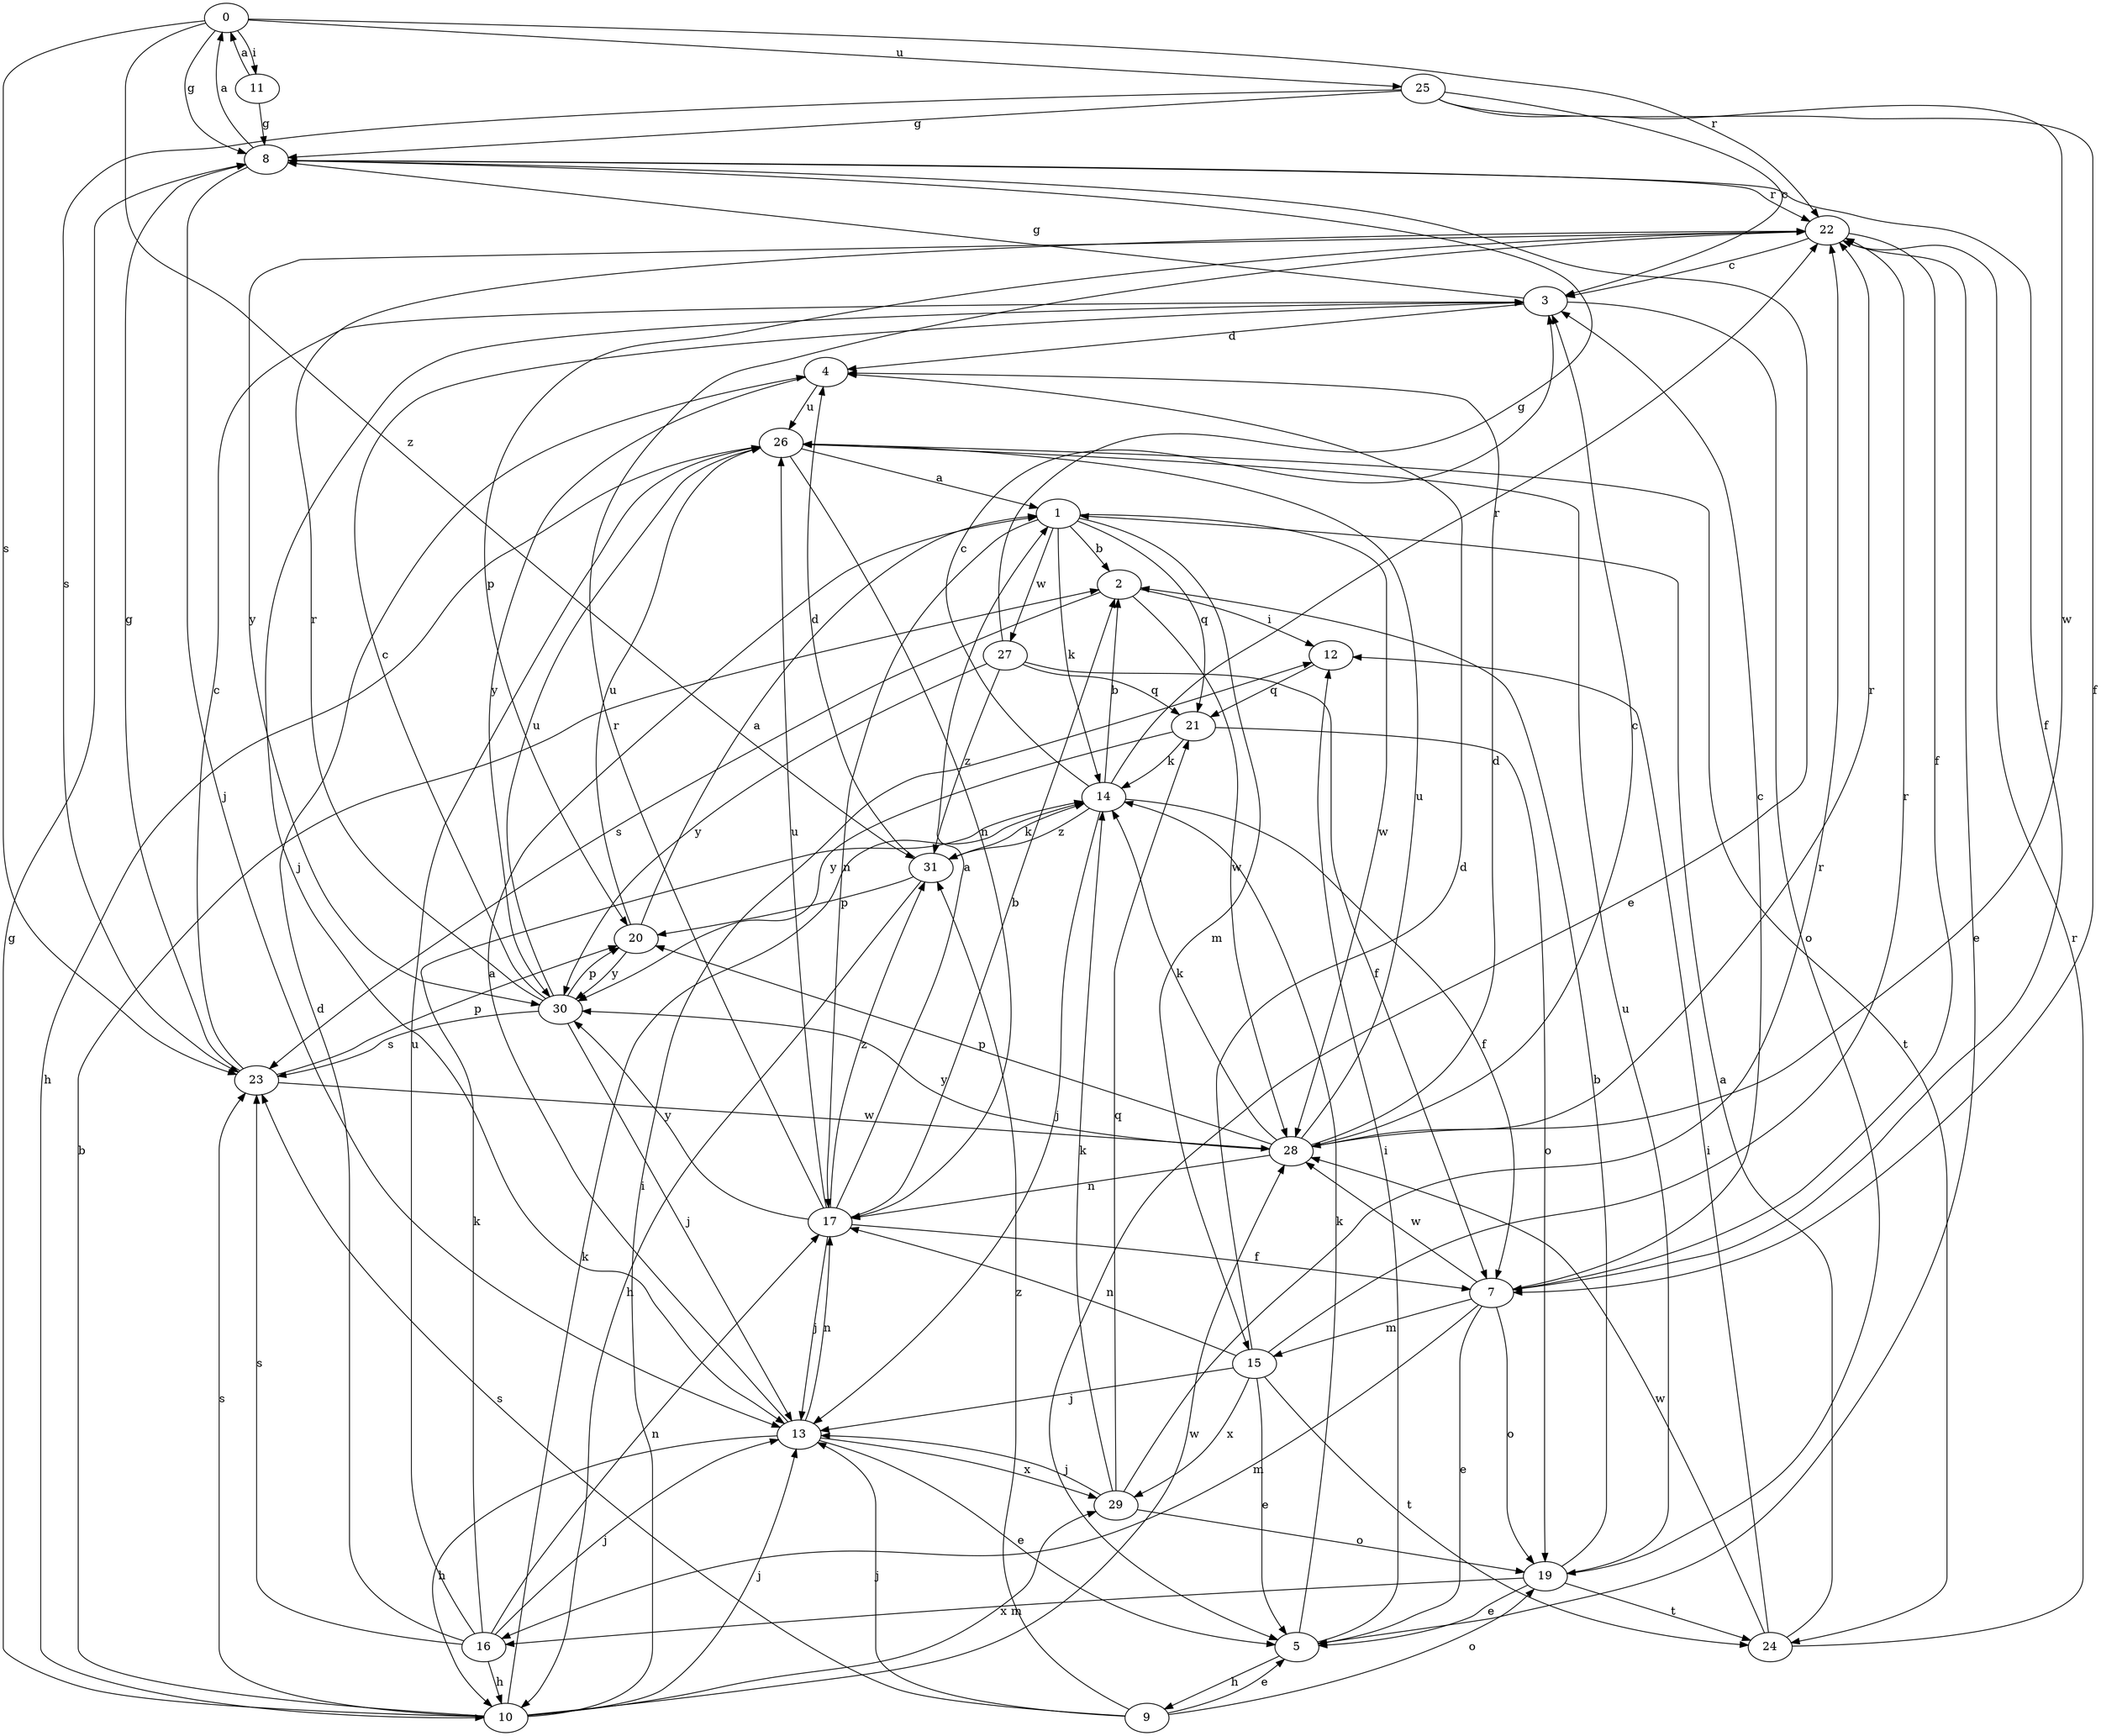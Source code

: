strict digraph  {
0;
1;
2;
3;
4;
5;
7;
8;
9;
10;
11;
12;
13;
14;
15;
16;
17;
19;
20;
21;
22;
23;
24;
25;
26;
27;
28;
29;
30;
31;
0 -> 8  [label=g];
0 -> 11  [label=i];
0 -> 22  [label=r];
0 -> 23  [label=s];
0 -> 25  [label=u];
0 -> 31  [label=z];
1 -> 2  [label=b];
1 -> 14  [label=k];
1 -> 15  [label=m];
1 -> 17  [label=n];
1 -> 21  [label=q];
1 -> 27  [label=w];
1 -> 28  [label=w];
2 -> 12  [label=i];
2 -> 23  [label=s];
2 -> 28  [label=w];
3 -> 4  [label=d];
3 -> 8  [label=g];
3 -> 13  [label=j];
3 -> 19  [label=o];
4 -> 26  [label=u];
4 -> 30  [label=y];
5 -> 9  [label=h];
5 -> 12  [label=i];
5 -> 14  [label=k];
7 -> 3  [label=c];
7 -> 5  [label=e];
7 -> 15  [label=m];
7 -> 16  [label=m];
7 -> 19  [label=o];
7 -> 28  [label=w];
8 -> 0  [label=a];
8 -> 5  [label=e];
8 -> 7  [label=f];
8 -> 13  [label=j];
8 -> 22  [label=r];
9 -> 5  [label=e];
9 -> 13  [label=j];
9 -> 19  [label=o];
9 -> 23  [label=s];
9 -> 31  [label=z];
10 -> 2  [label=b];
10 -> 8  [label=g];
10 -> 12  [label=i];
10 -> 13  [label=j];
10 -> 14  [label=k];
10 -> 23  [label=s];
10 -> 28  [label=w];
10 -> 29  [label=x];
11 -> 0  [label=a];
11 -> 8  [label=g];
12 -> 21  [label=q];
13 -> 1  [label=a];
13 -> 5  [label=e];
13 -> 10  [label=h];
13 -> 17  [label=n];
13 -> 29  [label=x];
14 -> 2  [label=b];
14 -> 3  [label=c];
14 -> 7  [label=f];
14 -> 13  [label=j];
14 -> 22  [label=r];
14 -> 31  [label=z];
15 -> 4  [label=d];
15 -> 5  [label=e];
15 -> 13  [label=j];
15 -> 17  [label=n];
15 -> 22  [label=r];
15 -> 24  [label=t];
15 -> 29  [label=x];
16 -> 4  [label=d];
16 -> 10  [label=h];
16 -> 13  [label=j];
16 -> 14  [label=k];
16 -> 17  [label=n];
16 -> 23  [label=s];
16 -> 26  [label=u];
17 -> 1  [label=a];
17 -> 2  [label=b];
17 -> 7  [label=f];
17 -> 13  [label=j];
17 -> 22  [label=r];
17 -> 26  [label=u];
17 -> 30  [label=y];
17 -> 31  [label=z];
19 -> 2  [label=b];
19 -> 5  [label=e];
19 -> 16  [label=m];
19 -> 24  [label=t];
19 -> 26  [label=u];
20 -> 1  [label=a];
20 -> 26  [label=u];
20 -> 30  [label=y];
21 -> 14  [label=k];
21 -> 19  [label=o];
21 -> 30  [label=y];
22 -> 3  [label=c];
22 -> 5  [label=e];
22 -> 7  [label=f];
22 -> 20  [label=p];
22 -> 30  [label=y];
23 -> 3  [label=c];
23 -> 8  [label=g];
23 -> 20  [label=p];
23 -> 28  [label=w];
24 -> 1  [label=a];
24 -> 12  [label=i];
24 -> 22  [label=r];
24 -> 28  [label=w];
25 -> 3  [label=c];
25 -> 7  [label=f];
25 -> 8  [label=g];
25 -> 23  [label=s];
25 -> 28  [label=w];
26 -> 1  [label=a];
26 -> 10  [label=h];
26 -> 17  [label=n];
26 -> 24  [label=t];
27 -> 7  [label=f];
27 -> 8  [label=g];
27 -> 21  [label=q];
27 -> 30  [label=y];
27 -> 31  [label=z];
28 -> 3  [label=c];
28 -> 4  [label=d];
28 -> 14  [label=k];
28 -> 17  [label=n];
28 -> 20  [label=p];
28 -> 22  [label=r];
28 -> 26  [label=u];
28 -> 30  [label=y];
29 -> 13  [label=j];
29 -> 14  [label=k];
29 -> 19  [label=o];
29 -> 21  [label=q];
29 -> 22  [label=r];
30 -> 3  [label=c];
30 -> 13  [label=j];
30 -> 20  [label=p];
30 -> 22  [label=r];
30 -> 23  [label=s];
30 -> 26  [label=u];
31 -> 4  [label=d];
31 -> 10  [label=h];
31 -> 14  [label=k];
31 -> 20  [label=p];
}
